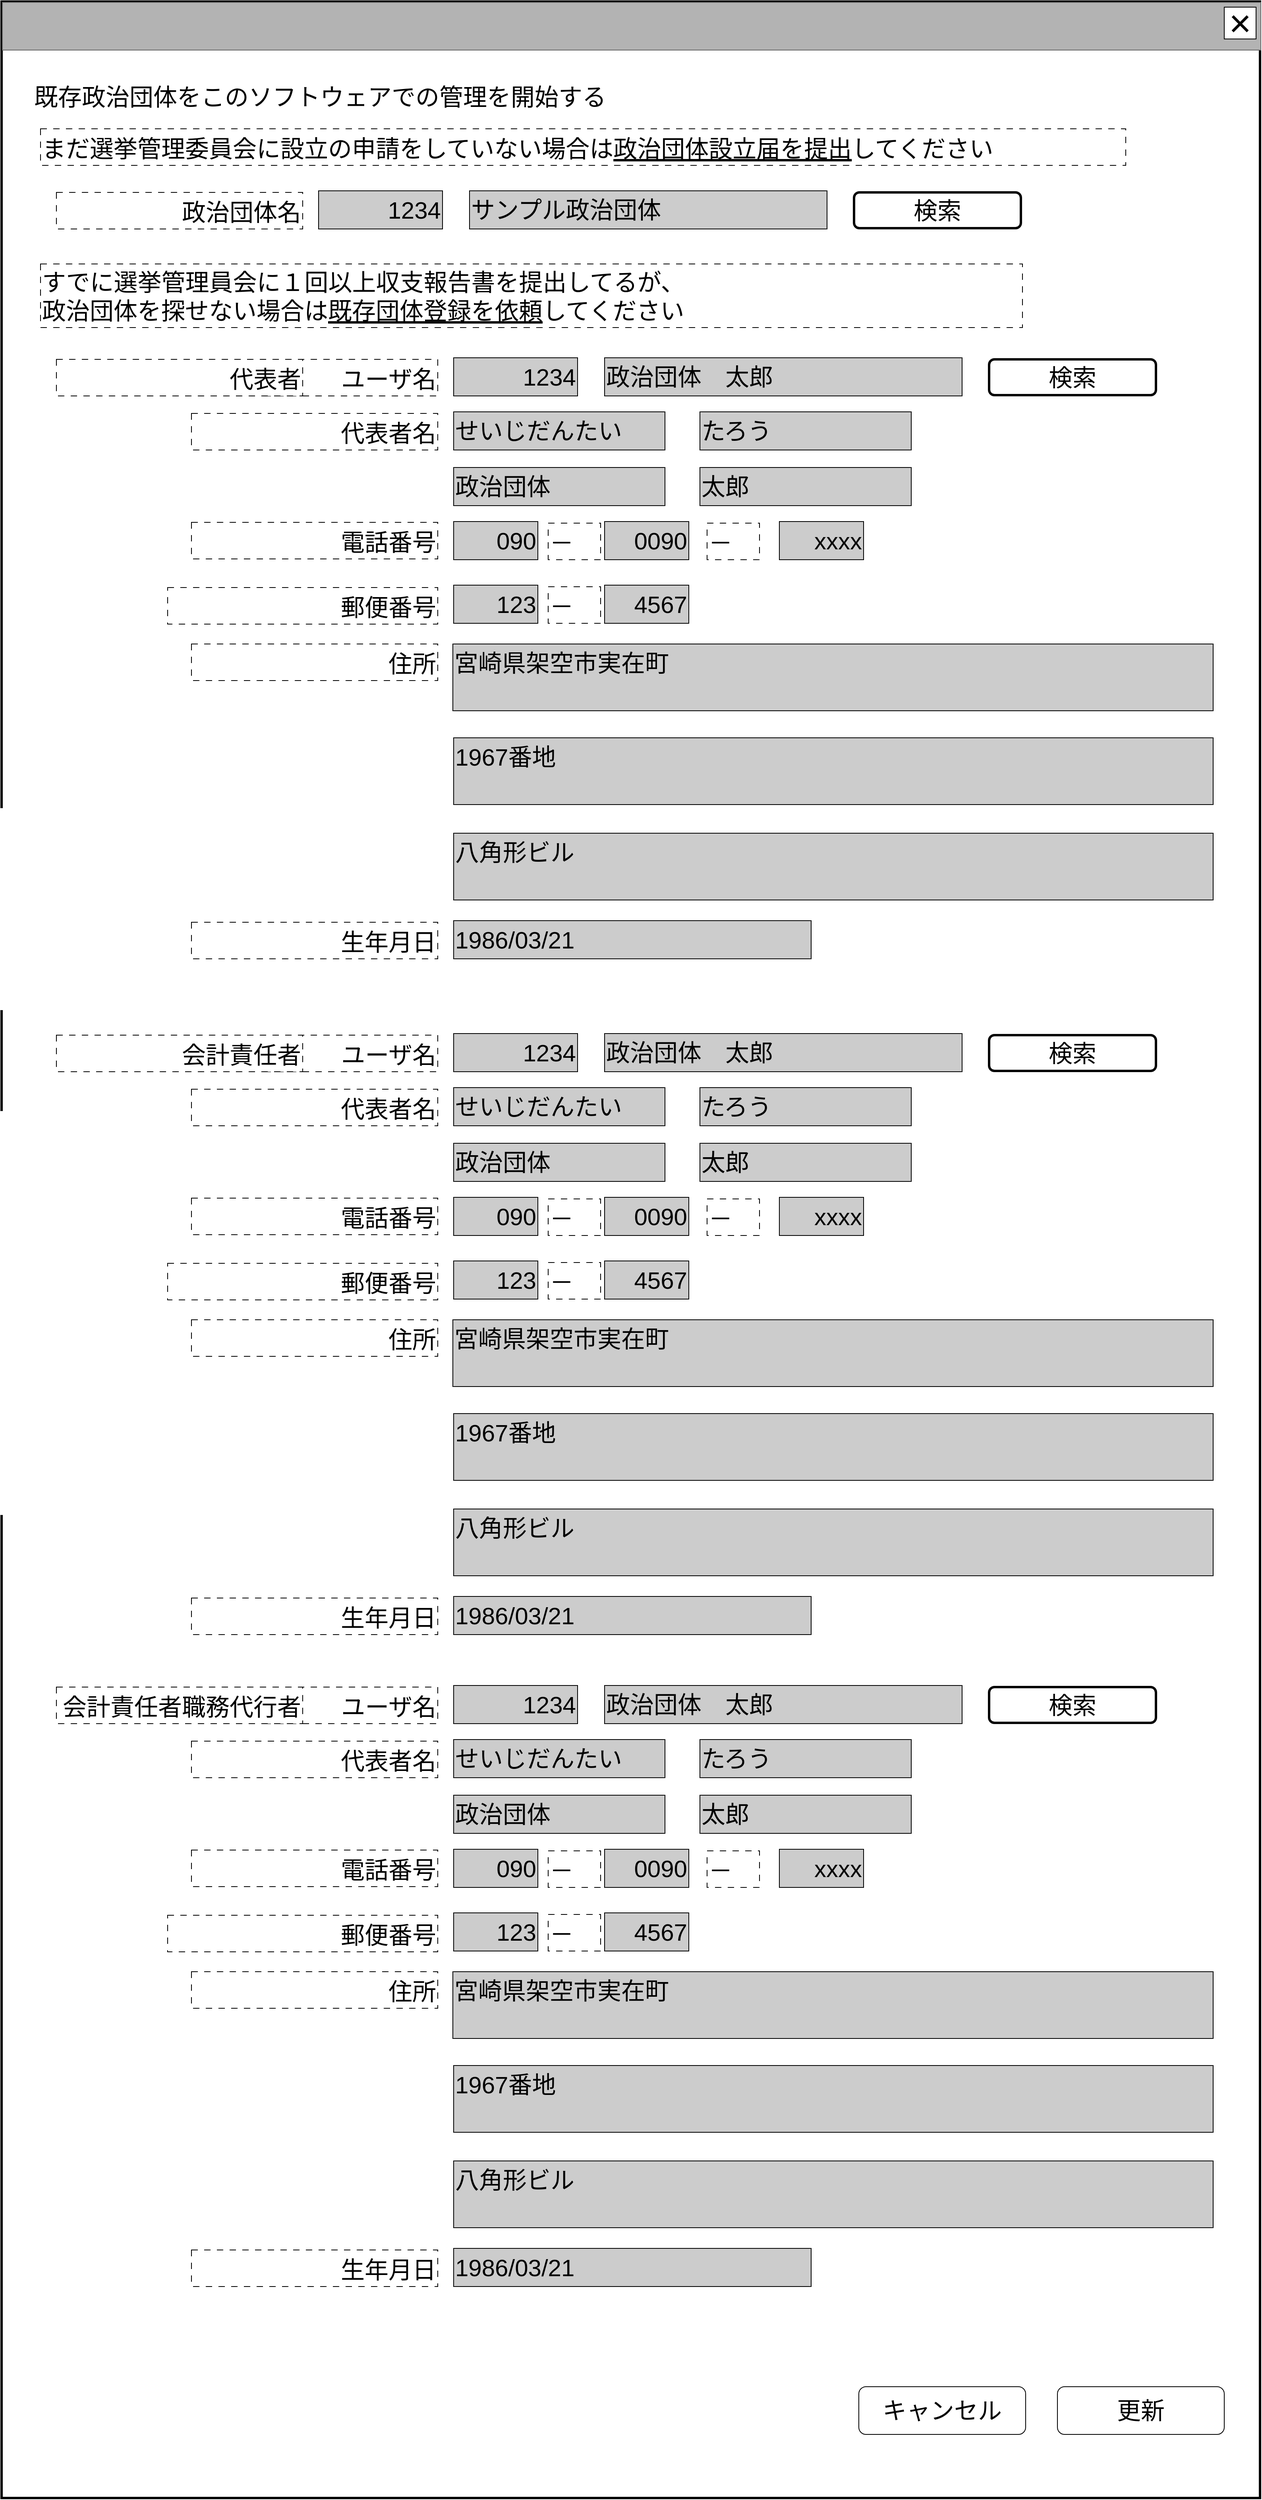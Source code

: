 <mxfile version="24.7.5">
  <diagram name="ページ1" id="LE8fIzdrHe0wcv1LTvfw">
    <mxGraphModel dx="724" dy="428" grid="1" gridSize="10" guides="1" tooltips="1" connect="1" arrows="1" fold="1" page="1" pageScale="1" pageWidth="1600" pageHeight="1200" math="0" shadow="0">
      <root>
        <mxCell id="0" />
        <mxCell id="cFaB45KztUIKXS-_cTrr-4" value="背景" style="locked=1;" parent="0" visible="0" />
        <mxCell id="cFaB45KztUIKXS-_cTrr-5" value="" style="rounded=0;whiteSpace=wrap;html=1;strokeWidth=3;" parent="cFaB45KztUIKXS-_cTrr-4" vertex="1">
          <mxGeometry x="1" y="1" width="1595" height="1180" as="geometry" />
        </mxCell>
        <mxCell id="cFaB45KztUIKXS-_cTrr-6" value="" style="rounded=0;whiteSpace=wrap;html=1;fillColor=#B3B3B3;fontColor=#333333;strokeColor=#666666;" parent="cFaB45KztUIKXS-_cTrr-4" vertex="1">
          <mxGeometry width="1595" height="60" as="geometry" />
        </mxCell>
        <mxCell id="cFaB45KztUIKXS-_cTrr-7" value="&lt;font style=&quot;font-size: 48px;&quot;&gt;×&lt;/font&gt;" style="rounded=0;whiteSpace=wrap;html=1;" parent="cFaB45KztUIKXS-_cTrr-4" vertex="1">
          <mxGeometry x="1550" y="10" width="40" height="40" as="geometry" />
        </mxCell>
        <mxCell id="cFaB45KztUIKXS-_cTrr-8" value="" style="rounded=0;whiteSpace=wrap;html=1;" parent="cFaB45KztUIKXS-_cTrr-4" vertex="1">
          <mxGeometry x="830" y="670" width="120" height="60" as="geometry" />
        </mxCell>
        <mxCell id="cFaB45KztUIKXS-_cTrr-9" value="ウインドウ" style="" parent="0" />
        <mxCell id="cFaB45KztUIKXS-_cTrr-10" value="" style="rounded=0;whiteSpace=wrap;html=1;strokeWidth=3;" parent="cFaB45KztUIKXS-_cTrr-9" vertex="1">
          <mxGeometry x="15" y="10" width="1584" height="3140" as="geometry" />
        </mxCell>
        <mxCell id="cFaB45KztUIKXS-_cTrr-11" value="" style="rounded=0;whiteSpace=wrap;html=1;fillColor=#B3B3B3;fontColor=#333333;strokeColor=#666666;" parent="cFaB45KztUIKXS-_cTrr-9" vertex="1">
          <mxGeometry x="16" y="11" width="1584" height="60" as="geometry" />
        </mxCell>
        <mxCell id="cFaB45KztUIKXS-_cTrr-12" value="&lt;font style=&quot;font-size: 48px;&quot;&gt;×&lt;/font&gt;" style="rounded=0;whiteSpace=wrap;html=1;" parent="cFaB45KztUIKXS-_cTrr-9" vertex="1">
          <mxGeometry x="1554" y="17" width="40" height="40" as="geometry" />
        </mxCell>
        <mxCell id="cFaB45KztUIKXS-_cTrr-14" value="名称未設定レイヤ" style="" parent="0" />
        <mxCell id="HvR4dSRWBfD3urc1JDpB-8" value="&lt;font style=&quot;font-size: 30px;&quot;&gt;既存政治団体をこのソフトウェアでの管理を開始する&lt;/font&gt;" style="text;html=1;strokeColor=none;fillColor=none;align=left;verticalAlign=middle;whiteSpace=wrap;rounded=0;fontStyle=0" parent="cFaB45KztUIKXS-_cTrr-14" vertex="1">
          <mxGeometry x="54" y="105" width="1446" height="50" as="geometry" />
        </mxCell>
        <mxCell id="HvR4dSRWBfD3urc1JDpB-15" value="&lt;span style=&quot;font-size: 30px;&quot;&gt;更新&lt;/span&gt;" style="rounded=1;whiteSpace=wrap;html=1;" parent="cFaB45KztUIKXS-_cTrr-14" vertex="1">
          <mxGeometry x="1344" y="3010" width="210" height="60" as="geometry" />
        </mxCell>
        <mxCell id="HvR4dSRWBfD3urc1JDpB-16" value="&lt;span style=&quot;font-size: 30px;&quot;&gt;キャンセル&lt;/span&gt;" style="rounded=1;whiteSpace=wrap;html=1;" parent="cFaB45KztUIKXS-_cTrr-14" vertex="1">
          <mxGeometry x="1094" y="3010" width="210" height="60" as="geometry" />
        </mxCell>
        <mxCell id="8Hxk6lD6Y1Y_H0gw2qUc-4" value="&lt;span style=&quot;font-size: 30px;&quot;&gt;ユーザ名&lt;/span&gt;" style="rounded=0;whiteSpace=wrap;html=1;align=right;dashed=1;dashPattern=8 8;verticalAlign=bottom;" parent="cFaB45KztUIKXS-_cTrr-14" vertex="1">
          <mxGeometry x="340" y="460" width="224" height="46" as="geometry" />
        </mxCell>
        <mxCell id="8Hxk6lD6Y1Y_H0gw2qUc-5" value="&lt;span style=&quot;font-size: 30px;&quot;&gt;1234&lt;/span&gt;" style="rounded=0;whiteSpace=wrap;html=1;align=right;fillColor=#CCCCCC;" parent="cFaB45KztUIKXS-_cTrr-14" vertex="1">
          <mxGeometry x="584" y="458" width="156" height="48" as="geometry" />
        </mxCell>
        <mxCell id="8Hxk6lD6Y1Y_H0gw2qUc-8" value="&lt;span style=&quot;font-size: 30px;&quot;&gt;代表者名&lt;/span&gt;" style="rounded=0;whiteSpace=wrap;html=1;align=right;dashed=1;dashPattern=8 8;verticalAlign=bottom;" parent="cFaB45KztUIKXS-_cTrr-14" vertex="1">
          <mxGeometry x="254" y="528" width="310" height="46" as="geometry" />
        </mxCell>
        <mxCell id="8Hxk6lD6Y1Y_H0gw2qUc-9" value="&lt;font style=&quot;font-size: 30px;&quot;&gt;せいじだんたい&lt;/font&gt;" style="rounded=0;whiteSpace=wrap;html=1;align=left;fillColor=#CCCCCC;" parent="cFaB45KztUIKXS-_cTrr-14" vertex="1">
          <mxGeometry x="584" y="526" width="266" height="48" as="geometry" />
        </mxCell>
        <mxCell id="8Hxk6lD6Y1Y_H0gw2qUc-12" value="&lt;span style=&quot;font-size: 30px;&quot;&gt;電話番号&lt;/span&gt;" style="rounded=0;whiteSpace=wrap;html=1;align=right;dashed=1;dashPattern=8 8;verticalAlign=bottom;" parent="cFaB45KztUIKXS-_cTrr-14" vertex="1">
          <mxGeometry x="254" y="665" width="310" height="46" as="geometry" />
        </mxCell>
        <mxCell id="8Hxk6lD6Y1Y_H0gw2qUc-13" value="&lt;font style=&quot;font-size: 30px;&quot;&gt;090&lt;/font&gt;" style="rounded=0;whiteSpace=wrap;html=1;align=right;fillColor=#CCCCCC;" parent="cFaB45KztUIKXS-_cTrr-14" vertex="1">
          <mxGeometry x="584" y="664" width="106" height="48" as="geometry" />
        </mxCell>
        <mxCell id="8Hxk6lD6Y1Y_H0gw2qUc-14" value="&lt;span style=&quot;font-size: 30px;&quot;&gt;郵便番号&lt;/span&gt;" style="rounded=0;whiteSpace=wrap;html=1;align=right;dashed=1;dashPattern=8 8;verticalAlign=bottom;" parent="cFaB45KztUIKXS-_cTrr-14" vertex="1">
          <mxGeometry x="224" y="747" width="340" height="46" as="geometry" />
        </mxCell>
        <mxCell id="qKD88_HfL7puI4w-lyxV-7" value="&lt;font style=&quot;font-size: 30px;&quot;&gt;政治団体　太郎&lt;/font&gt;" style="rounded=0;whiteSpace=wrap;html=1;align=left;fillColor=#CCCCCC;" parent="cFaB45KztUIKXS-_cTrr-14" vertex="1">
          <mxGeometry x="774" y="458" width="450" height="48" as="geometry" />
        </mxCell>
        <mxCell id="qKD88_HfL7puI4w-lyxV-8" value="&lt;span style=&quot;font-size: 30px;&quot;&gt;検索&lt;/span&gt;" style="rounded=1;whiteSpace=wrap;html=1;fillColor=#FFFFFF;strokeWidth=3;" parent="cFaB45KztUIKXS-_cTrr-14" vertex="1">
          <mxGeometry x="1258" y="460" width="210" height="45" as="geometry" />
        </mxCell>
        <mxCell id="qKD88_HfL7puI4w-lyxV-9" value="&lt;span style=&quot;font-size: 30px;&quot;&gt;たろう&lt;/span&gt;" style="rounded=0;whiteSpace=wrap;html=1;align=left;fillColor=#CCCCCC;" parent="cFaB45KztUIKXS-_cTrr-14" vertex="1">
          <mxGeometry x="894" y="526" width="266" height="48" as="geometry" />
        </mxCell>
        <mxCell id="qKD88_HfL7puI4w-lyxV-10" value="&lt;font style=&quot;font-size: 30px;&quot;&gt;政治団体&lt;/font&gt;" style="rounded=0;whiteSpace=wrap;html=1;align=left;fillColor=#CCCCCC;" parent="cFaB45KztUIKXS-_cTrr-14" vertex="1">
          <mxGeometry x="584" y="596" width="266" height="48" as="geometry" />
        </mxCell>
        <mxCell id="qKD88_HfL7puI4w-lyxV-11" value="&lt;span style=&quot;font-size: 30px;&quot;&gt;太郎&lt;/span&gt;" style="rounded=0;whiteSpace=wrap;html=1;align=left;fillColor=#CCCCCC;" parent="cFaB45KztUIKXS-_cTrr-14" vertex="1">
          <mxGeometry x="894" y="596" width="266" height="48" as="geometry" />
        </mxCell>
        <mxCell id="qKD88_HfL7puI4w-lyxV-12" value="&lt;span style=&quot;font-size: 30px;&quot;&gt;0090&lt;/span&gt;" style="rounded=0;whiteSpace=wrap;html=1;align=right;fillColor=#CCCCCC;" parent="cFaB45KztUIKXS-_cTrr-14" vertex="1">
          <mxGeometry x="774" y="664" width="106" height="48" as="geometry" />
        </mxCell>
        <mxCell id="qKD88_HfL7puI4w-lyxV-13" value="&lt;font style=&quot;font-size: 30px;&quot;&gt;xxxx&lt;/font&gt;" style="rounded=0;whiteSpace=wrap;html=1;align=right;fillColor=#CCCCCC;" parent="cFaB45KztUIKXS-_cTrr-14" vertex="1">
          <mxGeometry x="994" y="664" width="106" height="48" as="geometry" />
        </mxCell>
        <mxCell id="qKD88_HfL7puI4w-lyxV-14" value="&lt;span style=&quot;font-size: 30px;&quot;&gt;－&lt;/span&gt;" style="rounded=0;whiteSpace=wrap;html=1;align=left;dashed=1;dashPattern=8 8;verticalAlign=bottom;" parent="cFaB45KztUIKXS-_cTrr-14" vertex="1">
          <mxGeometry x="703" y="666" width="66" height="46" as="geometry" />
        </mxCell>
        <mxCell id="qKD88_HfL7puI4w-lyxV-16" value="&lt;span style=&quot;font-size: 30px;&quot;&gt;－&lt;/span&gt;" style="rounded=0;whiteSpace=wrap;html=1;align=left;dashed=1;dashPattern=8 8;verticalAlign=bottom;" parent="cFaB45KztUIKXS-_cTrr-14" vertex="1">
          <mxGeometry x="903" y="666" width="66" height="46" as="geometry" />
        </mxCell>
        <mxCell id="qKD88_HfL7puI4w-lyxV-17" value="&lt;font style=&quot;font-size: 30px;&quot;&gt;123&lt;/font&gt;" style="rounded=0;whiteSpace=wrap;html=1;align=right;fillColor=#CCCCCC;" parent="cFaB45KztUIKXS-_cTrr-14" vertex="1">
          <mxGeometry x="584" y="744" width="106" height="48" as="geometry" />
        </mxCell>
        <mxCell id="qKD88_HfL7puI4w-lyxV-18" value="&lt;font style=&quot;font-size: 30px;&quot;&gt;4567&lt;/font&gt;" style="rounded=0;whiteSpace=wrap;html=1;align=right;fillColor=#CCCCCC;" parent="cFaB45KztUIKXS-_cTrr-14" vertex="1">
          <mxGeometry x="774" y="744" width="106" height="48" as="geometry" />
        </mxCell>
        <mxCell id="qKD88_HfL7puI4w-lyxV-19" value="&lt;span style=&quot;font-size: 30px;&quot;&gt;－&lt;/span&gt;" style="rounded=0;whiteSpace=wrap;html=1;align=left;dashed=1;dashPattern=8 8;verticalAlign=bottom;" parent="cFaB45KztUIKXS-_cTrr-14" vertex="1">
          <mxGeometry x="703" y="746" width="66" height="46" as="geometry" />
        </mxCell>
        <mxCell id="qKD88_HfL7puI4w-lyxV-20" value="&lt;span style=&quot;font-size: 30px;&quot;&gt;住所&lt;/span&gt;" style="rounded=0;whiteSpace=wrap;html=1;align=right;dashed=1;dashPattern=8 8;verticalAlign=bottom;" parent="cFaB45KztUIKXS-_cTrr-14" vertex="1">
          <mxGeometry x="254" y="818" width="310" height="46" as="geometry" />
        </mxCell>
        <mxCell id="qKD88_HfL7puI4w-lyxV-21" value="&lt;font style=&quot;font-size: 30px;&quot;&gt;宮崎県架空市実在町&lt;/font&gt;" style="rounded=0;whiteSpace=wrap;html=1;align=left;fillColor=#CCCCCC;verticalAlign=top;" parent="cFaB45KztUIKXS-_cTrr-14" vertex="1">
          <mxGeometry x="583" y="818" width="957" height="84" as="geometry" />
        </mxCell>
        <mxCell id="qKD88_HfL7puI4w-lyxV-22" value="&lt;font style=&quot;font-size: 30px;&quot;&gt;1967番地&lt;/font&gt;" style="rounded=0;whiteSpace=wrap;html=1;align=left;fillColor=#CCCCCC;verticalAlign=top;" parent="cFaB45KztUIKXS-_cTrr-14" vertex="1">
          <mxGeometry x="584" y="936" width="956" height="84" as="geometry" />
        </mxCell>
        <mxCell id="qKD88_HfL7puI4w-lyxV-23" value="&lt;font style=&quot;font-size: 30px;&quot;&gt;八角形ビル&lt;/font&gt;" style="rounded=0;whiteSpace=wrap;html=1;align=left;fillColor=#CCCCCC;verticalAlign=top;" parent="cFaB45KztUIKXS-_cTrr-14" vertex="1">
          <mxGeometry x="584" y="1056" width="956" height="84" as="geometry" />
        </mxCell>
        <mxCell id="qKD88_HfL7puI4w-lyxV-24" value="&lt;span style=&quot;font-size: 30px;&quot;&gt;生年月日&lt;/span&gt;" style="rounded=0;whiteSpace=wrap;html=1;align=right;dashed=1;dashPattern=8 8;verticalAlign=bottom;" parent="cFaB45KztUIKXS-_cTrr-14" vertex="1">
          <mxGeometry x="254" y="1168" width="310" height="46" as="geometry" />
        </mxCell>
        <mxCell id="qKD88_HfL7puI4w-lyxV-25" value="&lt;font style=&quot;font-size: 30px;&quot;&gt;1986/03/21&lt;/font&gt;" style="rounded=0;whiteSpace=wrap;html=1;align=left;fillColor=#CCCCCC;" parent="cFaB45KztUIKXS-_cTrr-14" vertex="1">
          <mxGeometry x="584" y="1166" width="450" height="48" as="geometry" />
        </mxCell>
        <mxCell id="JyLa_yg_n3dEuVPhsZc3-0" value="&lt;span style=&quot;font-size: 30px;&quot;&gt;政治団体名&lt;/span&gt;" style="rounded=0;whiteSpace=wrap;html=1;align=right;dashed=1;dashPattern=8 8;verticalAlign=bottom;" parent="cFaB45KztUIKXS-_cTrr-14" vertex="1">
          <mxGeometry x="84" y="250" width="310" height="46" as="geometry" />
        </mxCell>
        <mxCell id="JyLa_yg_n3dEuVPhsZc3-1" value="&lt;span style=&quot;font-size: 30px;&quot;&gt;1234&lt;/span&gt;" style="rounded=0;whiteSpace=wrap;html=1;align=right;fillColor=#CCCCCC;" parent="cFaB45KztUIKXS-_cTrr-14" vertex="1">
          <mxGeometry x="414" y="248" width="156" height="48" as="geometry" />
        </mxCell>
        <mxCell id="JyLa_yg_n3dEuVPhsZc3-2" value="&lt;font style=&quot;font-size: 30px;&quot;&gt;サンプル政治団体&lt;/font&gt;" style="rounded=0;whiteSpace=wrap;html=1;align=left;fillColor=#CCCCCC;" parent="cFaB45KztUIKXS-_cTrr-14" vertex="1">
          <mxGeometry x="604" y="248" width="450" height="48" as="geometry" />
        </mxCell>
        <mxCell id="JyLa_yg_n3dEuVPhsZc3-3" value="&lt;span style=&quot;font-size: 30px;&quot;&gt;検索&lt;/span&gt;" style="rounded=1;whiteSpace=wrap;html=1;fillColor=#FFFFFF;strokeWidth=3;" parent="cFaB45KztUIKXS-_cTrr-14" vertex="1">
          <mxGeometry x="1088" y="250" width="210" height="45" as="geometry" />
        </mxCell>
        <mxCell id="JyLa_yg_n3dEuVPhsZc3-4" value="&lt;span style=&quot;font-size: 30px;&quot;&gt;まだ選挙管理委員会に設立の申請をしていない場合は&lt;u&gt;政治団体設立届を提出&lt;/u&gt;してください&lt;/span&gt;" style="rounded=0;whiteSpace=wrap;html=1;align=left;dashed=1;dashPattern=8 8;verticalAlign=bottom;" parent="cFaB45KztUIKXS-_cTrr-14" vertex="1">
          <mxGeometry x="64" y="170" width="1366" height="46" as="geometry" />
        </mxCell>
        <mxCell id="JyLa_yg_n3dEuVPhsZc3-5" value="&lt;span style=&quot;font-size: 30px;&quot;&gt;代表者&lt;/span&gt;" style="rounded=0;whiteSpace=wrap;html=1;align=right;dashed=1;dashPattern=8 8;verticalAlign=bottom;" parent="cFaB45KztUIKXS-_cTrr-14" vertex="1">
          <mxGeometry x="84" y="460" width="310" height="46" as="geometry" />
        </mxCell>
        <mxCell id="JyLa_yg_n3dEuVPhsZc3-6" value="&lt;span style=&quot;font-size: 30px;&quot;&gt;すでに選挙管理員会に１回以上収支報告書を提出してるが、&lt;/span&gt;&lt;div&gt;&lt;span style=&quot;font-size: 30px;&quot;&gt;政治団体を探せない場合は&lt;u&gt;既存団体登録を依頼&lt;/u&gt;してください&lt;/span&gt;&lt;/div&gt;" style="rounded=0;whiteSpace=wrap;html=1;align=left;dashed=1;dashPattern=8 8;verticalAlign=bottom;" parent="cFaB45KztUIKXS-_cTrr-14" vertex="1">
          <mxGeometry x="64" y="340" width="1236" height="80" as="geometry" />
        </mxCell>
        <mxCell id="JyLa_yg_n3dEuVPhsZc3-7" value="&lt;span style=&quot;font-size: 30px;&quot;&gt;ユーザ名&lt;/span&gt;" style="rounded=0;whiteSpace=wrap;html=1;align=right;dashed=1;dashPattern=8 8;verticalAlign=bottom;" parent="cFaB45KztUIKXS-_cTrr-14" vertex="1">
          <mxGeometry x="340" y="1310" width="224" height="46" as="geometry" />
        </mxCell>
        <mxCell id="JyLa_yg_n3dEuVPhsZc3-8" value="&lt;span style=&quot;font-size: 30px;&quot;&gt;1234&lt;/span&gt;" style="rounded=0;whiteSpace=wrap;html=1;align=right;fillColor=#CCCCCC;" parent="cFaB45KztUIKXS-_cTrr-14" vertex="1">
          <mxGeometry x="584" y="1308" width="156" height="48" as="geometry" />
        </mxCell>
        <mxCell id="JyLa_yg_n3dEuVPhsZc3-9" value="&lt;span style=&quot;font-size: 30px;&quot;&gt;代表者名&lt;/span&gt;" style="rounded=0;whiteSpace=wrap;html=1;align=right;dashed=1;dashPattern=8 8;verticalAlign=bottom;" parent="cFaB45KztUIKXS-_cTrr-14" vertex="1">
          <mxGeometry x="254" y="1378" width="310" height="46" as="geometry" />
        </mxCell>
        <mxCell id="JyLa_yg_n3dEuVPhsZc3-10" value="&lt;font style=&quot;font-size: 30px;&quot;&gt;せいじだんたい&lt;/font&gt;" style="rounded=0;whiteSpace=wrap;html=1;align=left;fillColor=#CCCCCC;" parent="cFaB45KztUIKXS-_cTrr-14" vertex="1">
          <mxGeometry x="584" y="1376" width="266" height="48" as="geometry" />
        </mxCell>
        <mxCell id="JyLa_yg_n3dEuVPhsZc3-11" value="&lt;span style=&quot;font-size: 30px;&quot;&gt;電話番号&lt;/span&gt;" style="rounded=0;whiteSpace=wrap;html=1;align=right;dashed=1;dashPattern=8 8;verticalAlign=bottom;" parent="cFaB45KztUIKXS-_cTrr-14" vertex="1">
          <mxGeometry x="254" y="1515" width="310" height="46" as="geometry" />
        </mxCell>
        <mxCell id="JyLa_yg_n3dEuVPhsZc3-12" value="&lt;font style=&quot;font-size: 30px;&quot;&gt;090&lt;/font&gt;" style="rounded=0;whiteSpace=wrap;html=1;align=right;fillColor=#CCCCCC;" parent="cFaB45KztUIKXS-_cTrr-14" vertex="1">
          <mxGeometry x="584" y="1514" width="106" height="48" as="geometry" />
        </mxCell>
        <mxCell id="JyLa_yg_n3dEuVPhsZc3-13" value="&lt;span style=&quot;font-size: 30px;&quot;&gt;郵便番号&lt;/span&gt;" style="rounded=0;whiteSpace=wrap;html=1;align=right;dashed=1;dashPattern=8 8;verticalAlign=bottom;" parent="cFaB45KztUIKXS-_cTrr-14" vertex="1">
          <mxGeometry x="224" y="1597" width="340" height="46" as="geometry" />
        </mxCell>
        <mxCell id="JyLa_yg_n3dEuVPhsZc3-14" value="&lt;font style=&quot;font-size: 30px;&quot;&gt;政治団体　太郎&lt;/font&gt;" style="rounded=0;whiteSpace=wrap;html=1;align=left;fillColor=#CCCCCC;" parent="cFaB45KztUIKXS-_cTrr-14" vertex="1">
          <mxGeometry x="774" y="1308" width="450" height="48" as="geometry" />
        </mxCell>
        <mxCell id="JyLa_yg_n3dEuVPhsZc3-15" value="&lt;span style=&quot;font-size: 30px;&quot;&gt;検索&lt;/span&gt;" style="rounded=1;whiteSpace=wrap;html=1;fillColor=#FFFFFF;strokeWidth=3;" parent="cFaB45KztUIKXS-_cTrr-14" vertex="1">
          <mxGeometry x="1258" y="1310" width="210" height="45" as="geometry" />
        </mxCell>
        <mxCell id="JyLa_yg_n3dEuVPhsZc3-16" value="&lt;span style=&quot;font-size: 30px;&quot;&gt;たろう&lt;/span&gt;" style="rounded=0;whiteSpace=wrap;html=1;align=left;fillColor=#CCCCCC;" parent="cFaB45KztUIKXS-_cTrr-14" vertex="1">
          <mxGeometry x="894" y="1376" width="266" height="48" as="geometry" />
        </mxCell>
        <mxCell id="JyLa_yg_n3dEuVPhsZc3-17" value="&lt;font style=&quot;font-size: 30px;&quot;&gt;政治団体&lt;/font&gt;" style="rounded=0;whiteSpace=wrap;html=1;align=left;fillColor=#CCCCCC;" parent="cFaB45KztUIKXS-_cTrr-14" vertex="1">
          <mxGeometry x="584" y="1446" width="266" height="48" as="geometry" />
        </mxCell>
        <mxCell id="JyLa_yg_n3dEuVPhsZc3-18" value="&lt;span style=&quot;font-size: 30px;&quot;&gt;太郎&lt;/span&gt;" style="rounded=0;whiteSpace=wrap;html=1;align=left;fillColor=#CCCCCC;" parent="cFaB45KztUIKXS-_cTrr-14" vertex="1">
          <mxGeometry x="894" y="1446" width="266" height="48" as="geometry" />
        </mxCell>
        <mxCell id="JyLa_yg_n3dEuVPhsZc3-19" value="&lt;span style=&quot;font-size: 30px;&quot;&gt;0090&lt;/span&gt;" style="rounded=0;whiteSpace=wrap;html=1;align=right;fillColor=#CCCCCC;" parent="cFaB45KztUIKXS-_cTrr-14" vertex="1">
          <mxGeometry x="774" y="1514" width="106" height="48" as="geometry" />
        </mxCell>
        <mxCell id="JyLa_yg_n3dEuVPhsZc3-20" value="&lt;font style=&quot;font-size: 30px;&quot;&gt;xxxx&lt;/font&gt;" style="rounded=0;whiteSpace=wrap;html=1;align=right;fillColor=#CCCCCC;" parent="cFaB45KztUIKXS-_cTrr-14" vertex="1">
          <mxGeometry x="994" y="1514" width="106" height="48" as="geometry" />
        </mxCell>
        <mxCell id="JyLa_yg_n3dEuVPhsZc3-21" value="&lt;span style=&quot;font-size: 30px;&quot;&gt;－&lt;/span&gt;" style="rounded=0;whiteSpace=wrap;html=1;align=left;dashed=1;dashPattern=8 8;verticalAlign=bottom;" parent="cFaB45KztUIKXS-_cTrr-14" vertex="1">
          <mxGeometry x="703" y="1516" width="66" height="46" as="geometry" />
        </mxCell>
        <mxCell id="JyLa_yg_n3dEuVPhsZc3-22" value="&lt;span style=&quot;font-size: 30px;&quot;&gt;－&lt;/span&gt;" style="rounded=0;whiteSpace=wrap;html=1;align=left;dashed=1;dashPattern=8 8;verticalAlign=bottom;" parent="cFaB45KztUIKXS-_cTrr-14" vertex="1">
          <mxGeometry x="903" y="1516" width="66" height="46" as="geometry" />
        </mxCell>
        <mxCell id="JyLa_yg_n3dEuVPhsZc3-23" value="&lt;font style=&quot;font-size: 30px;&quot;&gt;123&lt;/font&gt;" style="rounded=0;whiteSpace=wrap;html=1;align=right;fillColor=#CCCCCC;" parent="cFaB45KztUIKXS-_cTrr-14" vertex="1">
          <mxGeometry x="584" y="1594" width="106" height="48" as="geometry" />
        </mxCell>
        <mxCell id="JyLa_yg_n3dEuVPhsZc3-24" value="&lt;font style=&quot;font-size: 30px;&quot;&gt;4567&lt;/font&gt;" style="rounded=0;whiteSpace=wrap;html=1;align=right;fillColor=#CCCCCC;" parent="cFaB45KztUIKXS-_cTrr-14" vertex="1">
          <mxGeometry x="774" y="1594" width="106" height="48" as="geometry" />
        </mxCell>
        <mxCell id="JyLa_yg_n3dEuVPhsZc3-25" value="&lt;span style=&quot;font-size: 30px;&quot;&gt;－&lt;/span&gt;" style="rounded=0;whiteSpace=wrap;html=1;align=left;dashed=1;dashPattern=8 8;verticalAlign=bottom;" parent="cFaB45KztUIKXS-_cTrr-14" vertex="1">
          <mxGeometry x="703" y="1596" width="66" height="46" as="geometry" />
        </mxCell>
        <mxCell id="JyLa_yg_n3dEuVPhsZc3-26" value="&lt;span style=&quot;font-size: 30px;&quot;&gt;住所&lt;/span&gt;" style="rounded=0;whiteSpace=wrap;html=1;align=right;dashed=1;dashPattern=8 8;verticalAlign=bottom;" parent="cFaB45KztUIKXS-_cTrr-14" vertex="1">
          <mxGeometry x="254" y="1668" width="310" height="46" as="geometry" />
        </mxCell>
        <mxCell id="JyLa_yg_n3dEuVPhsZc3-27" value="&lt;font style=&quot;font-size: 30px;&quot;&gt;宮崎県架空市実在町&lt;/font&gt;" style="rounded=0;whiteSpace=wrap;html=1;align=left;fillColor=#CCCCCC;verticalAlign=top;" parent="cFaB45KztUIKXS-_cTrr-14" vertex="1">
          <mxGeometry x="583" y="1668" width="957" height="84" as="geometry" />
        </mxCell>
        <mxCell id="JyLa_yg_n3dEuVPhsZc3-28" value="&lt;font style=&quot;font-size: 30px;&quot;&gt;1967番地&lt;/font&gt;" style="rounded=0;whiteSpace=wrap;html=1;align=left;fillColor=#CCCCCC;verticalAlign=top;" parent="cFaB45KztUIKXS-_cTrr-14" vertex="1">
          <mxGeometry x="584" y="1786" width="956" height="84" as="geometry" />
        </mxCell>
        <mxCell id="JyLa_yg_n3dEuVPhsZc3-29" value="&lt;font style=&quot;font-size: 30px;&quot;&gt;八角形ビル&lt;/font&gt;" style="rounded=0;whiteSpace=wrap;html=1;align=left;fillColor=#CCCCCC;verticalAlign=top;" parent="cFaB45KztUIKXS-_cTrr-14" vertex="1">
          <mxGeometry x="584" y="1906" width="956" height="84" as="geometry" />
        </mxCell>
        <mxCell id="JyLa_yg_n3dEuVPhsZc3-30" value="&lt;span style=&quot;font-size: 30px;&quot;&gt;生年月日&lt;/span&gt;" style="rounded=0;whiteSpace=wrap;html=1;align=right;dashed=1;dashPattern=8 8;verticalAlign=bottom;" parent="cFaB45KztUIKXS-_cTrr-14" vertex="1">
          <mxGeometry x="254" y="2018" width="310" height="46" as="geometry" />
        </mxCell>
        <mxCell id="JyLa_yg_n3dEuVPhsZc3-31" value="&lt;font style=&quot;font-size: 30px;&quot;&gt;1986/03/21&lt;/font&gt;" style="rounded=0;whiteSpace=wrap;html=1;align=left;fillColor=#CCCCCC;" parent="cFaB45KztUIKXS-_cTrr-14" vertex="1">
          <mxGeometry x="584" y="2016" width="450" height="48" as="geometry" />
        </mxCell>
        <mxCell id="JyLa_yg_n3dEuVPhsZc3-32" value="&lt;span style=&quot;font-size: 30px;&quot;&gt;会計責任者&lt;/span&gt;" style="rounded=0;whiteSpace=wrap;html=1;align=right;dashed=1;dashPattern=8 8;verticalAlign=bottom;" parent="cFaB45KztUIKXS-_cTrr-14" vertex="1">
          <mxGeometry x="84" y="1310" width="310" height="46" as="geometry" />
        </mxCell>
        <mxCell id="JyLa_yg_n3dEuVPhsZc3-33" value="&lt;span style=&quot;font-size: 30px;&quot;&gt;ユーザ名&lt;/span&gt;" style="rounded=0;whiteSpace=wrap;html=1;align=right;dashed=1;dashPattern=8 8;verticalAlign=bottom;" parent="cFaB45KztUIKXS-_cTrr-14" vertex="1">
          <mxGeometry x="340" y="2130" width="224" height="46" as="geometry" />
        </mxCell>
        <mxCell id="JyLa_yg_n3dEuVPhsZc3-34" value="&lt;span style=&quot;font-size: 30px;&quot;&gt;1234&lt;/span&gt;" style="rounded=0;whiteSpace=wrap;html=1;align=right;fillColor=#CCCCCC;" parent="cFaB45KztUIKXS-_cTrr-14" vertex="1">
          <mxGeometry x="584" y="2128" width="156" height="48" as="geometry" />
        </mxCell>
        <mxCell id="JyLa_yg_n3dEuVPhsZc3-35" value="&lt;span style=&quot;font-size: 30px;&quot;&gt;代表者名&lt;/span&gt;" style="rounded=0;whiteSpace=wrap;html=1;align=right;dashed=1;dashPattern=8 8;verticalAlign=bottom;" parent="cFaB45KztUIKXS-_cTrr-14" vertex="1">
          <mxGeometry x="254" y="2198" width="310" height="46" as="geometry" />
        </mxCell>
        <mxCell id="JyLa_yg_n3dEuVPhsZc3-36" value="&lt;font style=&quot;font-size: 30px;&quot;&gt;せいじだんたい&lt;/font&gt;" style="rounded=0;whiteSpace=wrap;html=1;align=left;fillColor=#CCCCCC;" parent="cFaB45KztUIKXS-_cTrr-14" vertex="1">
          <mxGeometry x="584" y="2196" width="266" height="48" as="geometry" />
        </mxCell>
        <mxCell id="JyLa_yg_n3dEuVPhsZc3-37" value="&lt;span style=&quot;font-size: 30px;&quot;&gt;電話番号&lt;/span&gt;" style="rounded=0;whiteSpace=wrap;html=1;align=right;dashed=1;dashPattern=8 8;verticalAlign=bottom;" parent="cFaB45KztUIKXS-_cTrr-14" vertex="1">
          <mxGeometry x="254" y="2335" width="310" height="46" as="geometry" />
        </mxCell>
        <mxCell id="JyLa_yg_n3dEuVPhsZc3-38" value="&lt;font style=&quot;font-size: 30px;&quot;&gt;090&lt;/font&gt;" style="rounded=0;whiteSpace=wrap;html=1;align=right;fillColor=#CCCCCC;" parent="cFaB45KztUIKXS-_cTrr-14" vertex="1">
          <mxGeometry x="584" y="2334" width="106" height="48" as="geometry" />
        </mxCell>
        <mxCell id="JyLa_yg_n3dEuVPhsZc3-39" value="&lt;span style=&quot;font-size: 30px;&quot;&gt;郵便番号&lt;/span&gt;" style="rounded=0;whiteSpace=wrap;html=1;align=right;dashed=1;dashPattern=8 8;verticalAlign=bottom;" parent="cFaB45KztUIKXS-_cTrr-14" vertex="1">
          <mxGeometry x="224" y="2417" width="340" height="46" as="geometry" />
        </mxCell>
        <mxCell id="JyLa_yg_n3dEuVPhsZc3-40" value="&lt;font style=&quot;font-size: 30px;&quot;&gt;政治団体　太郎&lt;/font&gt;" style="rounded=0;whiteSpace=wrap;html=1;align=left;fillColor=#CCCCCC;" parent="cFaB45KztUIKXS-_cTrr-14" vertex="1">
          <mxGeometry x="774" y="2128" width="450" height="48" as="geometry" />
        </mxCell>
        <mxCell id="JyLa_yg_n3dEuVPhsZc3-41" value="&lt;span style=&quot;font-size: 30px;&quot;&gt;検索&lt;/span&gt;" style="rounded=1;whiteSpace=wrap;html=1;fillColor=#FFFFFF;strokeWidth=3;" parent="cFaB45KztUIKXS-_cTrr-14" vertex="1">
          <mxGeometry x="1258" y="2130" width="210" height="45" as="geometry" />
        </mxCell>
        <mxCell id="JyLa_yg_n3dEuVPhsZc3-42" value="&lt;span style=&quot;font-size: 30px;&quot;&gt;たろう&lt;/span&gt;" style="rounded=0;whiteSpace=wrap;html=1;align=left;fillColor=#CCCCCC;" parent="cFaB45KztUIKXS-_cTrr-14" vertex="1">
          <mxGeometry x="894" y="2196" width="266" height="48" as="geometry" />
        </mxCell>
        <mxCell id="JyLa_yg_n3dEuVPhsZc3-43" value="&lt;font style=&quot;font-size: 30px;&quot;&gt;政治団体&lt;/font&gt;" style="rounded=0;whiteSpace=wrap;html=1;align=left;fillColor=#CCCCCC;" parent="cFaB45KztUIKXS-_cTrr-14" vertex="1">
          <mxGeometry x="584" y="2266" width="266" height="48" as="geometry" />
        </mxCell>
        <mxCell id="JyLa_yg_n3dEuVPhsZc3-44" value="&lt;span style=&quot;font-size: 30px;&quot;&gt;太郎&lt;/span&gt;" style="rounded=0;whiteSpace=wrap;html=1;align=left;fillColor=#CCCCCC;" parent="cFaB45KztUIKXS-_cTrr-14" vertex="1">
          <mxGeometry x="894" y="2266" width="266" height="48" as="geometry" />
        </mxCell>
        <mxCell id="JyLa_yg_n3dEuVPhsZc3-45" value="&lt;span style=&quot;font-size: 30px;&quot;&gt;0090&lt;/span&gt;" style="rounded=0;whiteSpace=wrap;html=1;align=right;fillColor=#CCCCCC;" parent="cFaB45KztUIKXS-_cTrr-14" vertex="1">
          <mxGeometry x="774" y="2334" width="106" height="48" as="geometry" />
        </mxCell>
        <mxCell id="JyLa_yg_n3dEuVPhsZc3-46" value="&lt;font style=&quot;font-size: 30px;&quot;&gt;xxxx&lt;/font&gt;" style="rounded=0;whiteSpace=wrap;html=1;align=right;fillColor=#CCCCCC;" parent="cFaB45KztUIKXS-_cTrr-14" vertex="1">
          <mxGeometry x="994" y="2334" width="106" height="48" as="geometry" />
        </mxCell>
        <mxCell id="JyLa_yg_n3dEuVPhsZc3-47" value="&lt;span style=&quot;font-size: 30px;&quot;&gt;－&lt;/span&gt;" style="rounded=0;whiteSpace=wrap;html=1;align=left;dashed=1;dashPattern=8 8;verticalAlign=bottom;" parent="cFaB45KztUIKXS-_cTrr-14" vertex="1">
          <mxGeometry x="703" y="2336" width="66" height="46" as="geometry" />
        </mxCell>
        <mxCell id="JyLa_yg_n3dEuVPhsZc3-48" value="&lt;span style=&quot;font-size: 30px;&quot;&gt;－&lt;/span&gt;" style="rounded=0;whiteSpace=wrap;html=1;align=left;dashed=1;dashPattern=8 8;verticalAlign=bottom;" parent="cFaB45KztUIKXS-_cTrr-14" vertex="1">
          <mxGeometry x="903" y="2336" width="66" height="46" as="geometry" />
        </mxCell>
        <mxCell id="JyLa_yg_n3dEuVPhsZc3-49" value="&lt;font style=&quot;font-size: 30px;&quot;&gt;123&lt;/font&gt;" style="rounded=0;whiteSpace=wrap;html=1;align=right;fillColor=#CCCCCC;" parent="cFaB45KztUIKXS-_cTrr-14" vertex="1">
          <mxGeometry x="584" y="2414" width="106" height="48" as="geometry" />
        </mxCell>
        <mxCell id="JyLa_yg_n3dEuVPhsZc3-50" value="&lt;font style=&quot;font-size: 30px;&quot;&gt;4567&lt;/font&gt;" style="rounded=0;whiteSpace=wrap;html=1;align=right;fillColor=#CCCCCC;" parent="cFaB45KztUIKXS-_cTrr-14" vertex="1">
          <mxGeometry x="774" y="2414" width="106" height="48" as="geometry" />
        </mxCell>
        <mxCell id="JyLa_yg_n3dEuVPhsZc3-51" value="&lt;span style=&quot;font-size: 30px;&quot;&gt;－&lt;/span&gt;" style="rounded=0;whiteSpace=wrap;html=1;align=left;dashed=1;dashPattern=8 8;verticalAlign=bottom;" parent="cFaB45KztUIKXS-_cTrr-14" vertex="1">
          <mxGeometry x="703" y="2416" width="66" height="46" as="geometry" />
        </mxCell>
        <mxCell id="JyLa_yg_n3dEuVPhsZc3-52" value="&lt;span style=&quot;font-size: 30px;&quot;&gt;住所&lt;/span&gt;" style="rounded=0;whiteSpace=wrap;html=1;align=right;dashed=1;dashPattern=8 8;verticalAlign=bottom;" parent="cFaB45KztUIKXS-_cTrr-14" vertex="1">
          <mxGeometry x="254" y="2488" width="310" height="46" as="geometry" />
        </mxCell>
        <mxCell id="JyLa_yg_n3dEuVPhsZc3-53" value="&lt;font style=&quot;font-size: 30px;&quot;&gt;宮崎県架空市実在町&lt;/font&gt;" style="rounded=0;whiteSpace=wrap;html=1;align=left;fillColor=#CCCCCC;verticalAlign=top;" parent="cFaB45KztUIKXS-_cTrr-14" vertex="1">
          <mxGeometry x="583" y="2488" width="957" height="84" as="geometry" />
        </mxCell>
        <mxCell id="JyLa_yg_n3dEuVPhsZc3-54" value="&lt;font style=&quot;font-size: 30px;&quot;&gt;1967番地&lt;/font&gt;" style="rounded=0;whiteSpace=wrap;html=1;align=left;fillColor=#CCCCCC;verticalAlign=top;" parent="cFaB45KztUIKXS-_cTrr-14" vertex="1">
          <mxGeometry x="584" y="2606" width="956" height="84" as="geometry" />
        </mxCell>
        <mxCell id="JyLa_yg_n3dEuVPhsZc3-55" value="&lt;font style=&quot;font-size: 30px;&quot;&gt;八角形ビル&lt;/font&gt;" style="rounded=0;whiteSpace=wrap;html=1;align=left;fillColor=#CCCCCC;verticalAlign=top;" parent="cFaB45KztUIKXS-_cTrr-14" vertex="1">
          <mxGeometry x="584" y="2726" width="956" height="84" as="geometry" />
        </mxCell>
        <mxCell id="JyLa_yg_n3dEuVPhsZc3-56" value="&lt;span style=&quot;font-size: 30px;&quot;&gt;生年月日&lt;/span&gt;" style="rounded=0;whiteSpace=wrap;html=1;align=right;dashed=1;dashPattern=8 8;verticalAlign=bottom;" parent="cFaB45KztUIKXS-_cTrr-14" vertex="1">
          <mxGeometry x="254" y="2838" width="310" height="46" as="geometry" />
        </mxCell>
        <mxCell id="JyLa_yg_n3dEuVPhsZc3-57" value="&lt;font style=&quot;font-size: 30px;&quot;&gt;1986/03/21&lt;/font&gt;" style="rounded=0;whiteSpace=wrap;html=1;align=left;fillColor=#CCCCCC;" parent="cFaB45KztUIKXS-_cTrr-14" vertex="1">
          <mxGeometry x="584" y="2836" width="450" height="48" as="geometry" />
        </mxCell>
        <mxCell id="JyLa_yg_n3dEuVPhsZc3-58" value="&lt;span style=&quot;font-size: 30px;&quot;&gt;会計責任者職務代行者&lt;/span&gt;" style="rounded=0;whiteSpace=wrap;html=1;align=right;dashed=1;dashPattern=8 8;verticalAlign=bottom;" parent="cFaB45KztUIKXS-_cTrr-14" vertex="1">
          <mxGeometry x="84" y="2130" width="310" height="46" as="geometry" />
        </mxCell>
      </root>
    </mxGraphModel>
  </diagram>
</mxfile>
